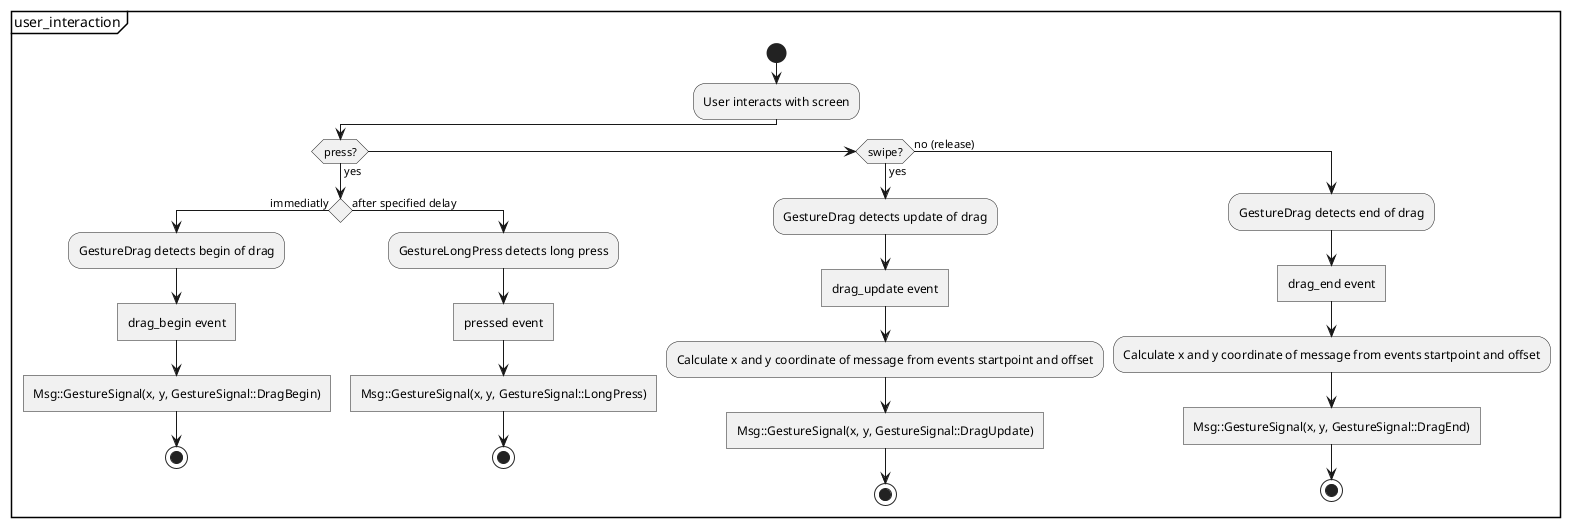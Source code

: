 @startuml user_interaction

partition "user_interaction"{

  start
  :User interacts with screen;
  if (press?) then (yes)
    if () then (immediatly)
      :GestureDrag detects begin of drag;
      :drag_begin event]
      :Msg::GestureSignal(x, y, GestureSignal::DragBegin)]
    stop
    else (after specified delay)
      :GestureLongPress detects long press;
      :pressed event]
      :Msg::GestureSignal(x, y, GestureSignal::LongPress)]
    stop
    endif
  elseif (swipe?) then (yes)
    :GestureDrag detects update of drag;
    :drag_update event]
    :Calculate x and y coordinate of message from events startpoint and offset;
    :Msg::GestureSignal(x, y, GestureSignal::DragUpdate)]
    stop
  else (no (release))
    :GestureDrag detects end of drag;
    :drag_end event]
    :Calculate x and y coordinate of message from events startpoint and offset;
    :Msg::GestureSignal(x, y, GestureSignal::DragEnd)]
    stop
  endif

  floating note right
    The messages are sent
    to the Relm stream 
    and handled in the
    update() method of
    the Win struct.
  end note
}
@enduml